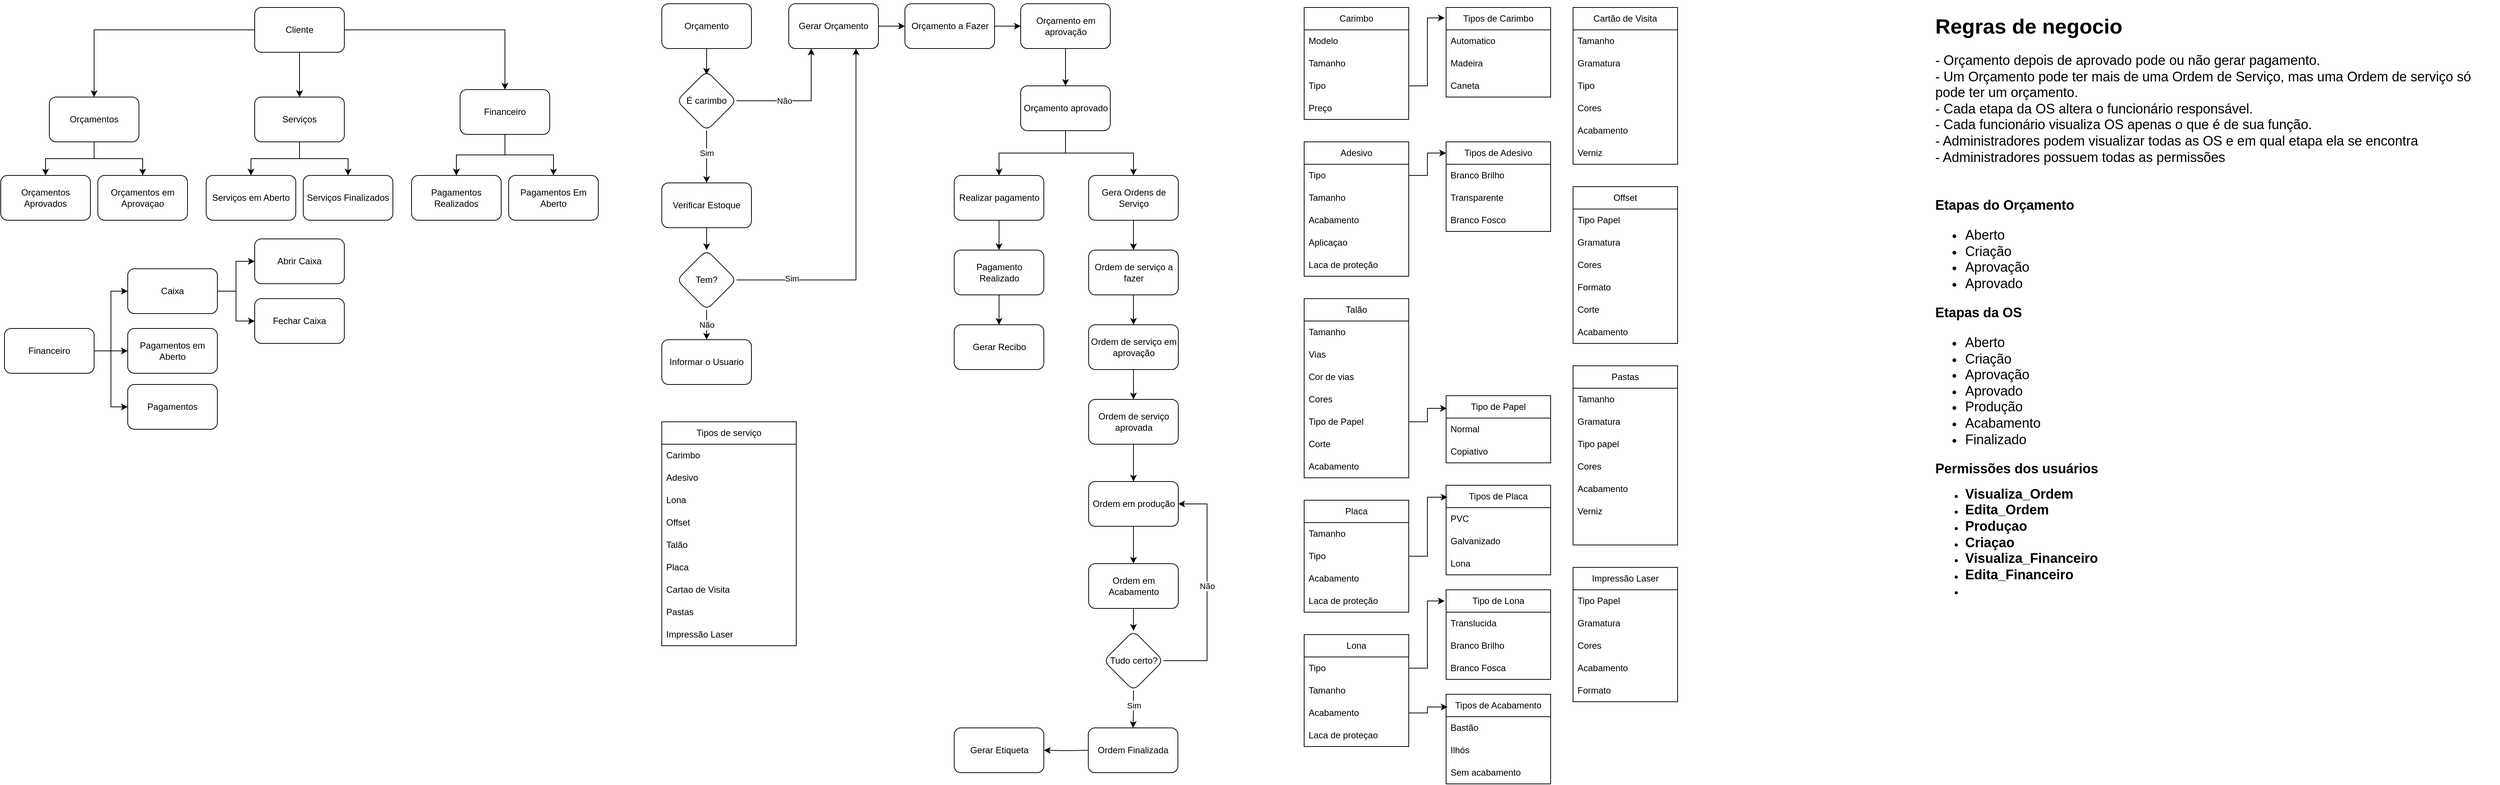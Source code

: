 <mxfile version="21.8.2" type="github">
  <diagram name="Page-1" id="2YBvvXClWsGukQMizWep">
    <mxGraphModel dx="2284" dy="750" grid="1" gridSize="10" guides="1" tooltips="1" connect="1" arrows="1" fold="1" page="1" pageScale="1" pageWidth="850" pageHeight="1100" math="0" shadow="0">
      <root>
        <mxCell id="0" />
        <mxCell id="1" parent="0" />
        <mxCell id="C7F50TyN4lhKV5bqTHEb-57" value="" style="edgeStyle=orthogonalEdgeStyle;rounded=0;orthogonalLoop=1;jettySize=auto;html=1;entryX=0.5;entryY=0.063;entryDx=0;entryDy=0;entryPerimeter=0;" parent="1" source="C7F50TyN4lhKV5bqTHEb-7" target="C7F50TyN4lhKV5bqTHEb-56" edge="1">
          <mxGeometry relative="1" as="geometry" />
        </mxCell>
        <mxCell id="C7F50TyN4lhKV5bqTHEb-7" value="Orçamento" style="rounded=1;whiteSpace=wrap;html=1;" parent="1" vertex="1">
          <mxGeometry x="60" y="35" width="120" height="60" as="geometry" />
        </mxCell>
        <mxCell id="C7F50TyN4lhKV5bqTHEb-11" value="" style="edgeStyle=orthogonalEdgeStyle;rounded=0;orthogonalLoop=1;jettySize=auto;html=1;" parent="1" source="C7F50TyN4lhKV5bqTHEb-8" target="C7F50TyN4lhKV5bqTHEb-10" edge="1">
          <mxGeometry relative="1" as="geometry" />
        </mxCell>
        <mxCell id="C7F50TyN4lhKV5bqTHEb-8" value="Orçamento a Fazer" style="whiteSpace=wrap;html=1;rounded=1;" parent="1" vertex="1">
          <mxGeometry x="385.5" y="35" width="120" height="60" as="geometry" />
        </mxCell>
        <mxCell id="C7F50TyN4lhKV5bqTHEb-13" value="" style="edgeStyle=orthogonalEdgeStyle;rounded=0;orthogonalLoop=1;jettySize=auto;html=1;exitX=0.5;exitY=1;exitDx=0;exitDy=0;entryX=0.5;entryY=0;entryDx=0;entryDy=0;" parent="1" source="C7F50TyN4lhKV5bqTHEb-10" target="C7F50TyN4lhKV5bqTHEb-12" edge="1">
          <mxGeometry relative="1" as="geometry">
            <Array as="points">
              <mxPoint x="601" y="125" />
              <mxPoint x="600" y="145" />
            </Array>
            <mxPoint x="680" y="115" as="targetPoint" />
          </mxGeometry>
        </mxCell>
        <mxCell id="C7F50TyN4lhKV5bqTHEb-10" value="Orçamento em aprovação" style="whiteSpace=wrap;html=1;rounded=1;" parent="1" vertex="1">
          <mxGeometry x="540.5" y="35" width="120" height="60" as="geometry" />
        </mxCell>
        <mxCell id="C7F50TyN4lhKV5bqTHEb-38" style="edgeStyle=orthogonalEdgeStyle;rounded=0;orthogonalLoop=1;jettySize=auto;html=1;entryX=0.5;entryY=0;entryDx=0;entryDy=0;" parent="1" source="C7F50TyN4lhKV5bqTHEb-12" target="C7F50TyN4lhKV5bqTHEb-30" edge="1">
          <mxGeometry relative="1" as="geometry" />
        </mxCell>
        <mxCell id="C7F50TyN4lhKV5bqTHEb-39" style="edgeStyle=orthogonalEdgeStyle;rounded=0;orthogonalLoop=1;jettySize=auto;html=1;entryX=0.5;entryY=0;entryDx=0;entryDy=0;" parent="1" source="C7F50TyN4lhKV5bqTHEb-12" target="C7F50TyN4lhKV5bqTHEb-14" edge="1">
          <mxGeometry relative="1" as="geometry" />
        </mxCell>
        <mxCell id="C7F50TyN4lhKV5bqTHEb-12" value="Orçamento aprovado" style="whiteSpace=wrap;html=1;rounded=1;" parent="1" vertex="1">
          <mxGeometry x="540.5" y="145" width="120" height="60" as="geometry" />
        </mxCell>
        <mxCell id="C7F50TyN4lhKV5bqTHEb-40" style="edgeStyle=orthogonalEdgeStyle;rounded=0;orthogonalLoop=1;jettySize=auto;html=1;entryX=0.5;entryY=0;entryDx=0;entryDy=0;" parent="1" source="C7F50TyN4lhKV5bqTHEb-14" target="C7F50TyN4lhKV5bqTHEb-16" edge="1">
          <mxGeometry relative="1" as="geometry" />
        </mxCell>
        <mxCell id="C7F50TyN4lhKV5bqTHEb-14" value="Gera Ordens de Serviço" style="whiteSpace=wrap;html=1;rounded=1;" parent="1" vertex="1">
          <mxGeometry x="631.5" y="265" width="120" height="60" as="geometry" />
        </mxCell>
        <mxCell id="C7F50TyN4lhKV5bqTHEb-41" style="edgeStyle=orthogonalEdgeStyle;rounded=0;orthogonalLoop=1;jettySize=auto;html=1;" parent="1" source="C7F50TyN4lhKV5bqTHEb-16" target="C7F50TyN4lhKV5bqTHEb-18" edge="1">
          <mxGeometry relative="1" as="geometry" />
        </mxCell>
        <mxCell id="C7F50TyN4lhKV5bqTHEb-16" value="Ordem de serviço a fazer" style="whiteSpace=wrap;html=1;rounded=1;" parent="1" vertex="1">
          <mxGeometry x="631.5" y="365" width="120" height="60" as="geometry" />
        </mxCell>
        <mxCell id="C7F50TyN4lhKV5bqTHEb-21" value="" style="edgeStyle=orthogonalEdgeStyle;rounded=0;orthogonalLoop=1;jettySize=auto;html=1;" parent="1" source="C7F50TyN4lhKV5bqTHEb-18" target="C7F50TyN4lhKV5bqTHEb-20" edge="1">
          <mxGeometry relative="1" as="geometry" />
        </mxCell>
        <mxCell id="C7F50TyN4lhKV5bqTHEb-18" value="Ordem de serviço em aprovação" style="whiteSpace=wrap;html=1;rounded=1;" parent="1" vertex="1">
          <mxGeometry x="631.5" y="465" width="120" height="60" as="geometry" />
        </mxCell>
        <mxCell id="C7F50TyN4lhKV5bqTHEb-23" value="" style="edgeStyle=orthogonalEdgeStyle;rounded=0;orthogonalLoop=1;jettySize=auto;html=1;" parent="1" source="C7F50TyN4lhKV5bqTHEb-20" target="C7F50TyN4lhKV5bqTHEb-22" edge="1">
          <mxGeometry relative="1" as="geometry" />
        </mxCell>
        <mxCell id="C7F50TyN4lhKV5bqTHEb-20" value="Ordem de serviço aprovada" style="whiteSpace=wrap;html=1;rounded=1;" parent="1" vertex="1">
          <mxGeometry x="631.5" y="565" width="120" height="60" as="geometry" />
        </mxCell>
        <mxCell id="C7F50TyN4lhKV5bqTHEb-45" value="" style="edgeStyle=orthogonalEdgeStyle;rounded=0;orthogonalLoop=1;jettySize=auto;html=1;" parent="1" source="C7F50TyN4lhKV5bqTHEb-22" target="C7F50TyN4lhKV5bqTHEb-44" edge="1">
          <mxGeometry relative="1" as="geometry" />
        </mxCell>
        <mxCell id="C7F50TyN4lhKV5bqTHEb-22" value="Ordem em produção" style="whiteSpace=wrap;html=1;rounded=1;" parent="1" vertex="1">
          <mxGeometry x="631.5" y="675" width="120" height="60" as="geometry" />
        </mxCell>
        <mxCell id="C7F50TyN4lhKV5bqTHEb-37" value="" style="edgeStyle=orthogonalEdgeStyle;rounded=0;orthogonalLoop=1;jettySize=auto;html=1;" parent="1" source="C7F50TyN4lhKV5bqTHEb-30" target="C7F50TyN4lhKV5bqTHEb-36" edge="1">
          <mxGeometry relative="1" as="geometry" />
        </mxCell>
        <mxCell id="C7F50TyN4lhKV5bqTHEb-30" value="Realizar pagamento" style="whiteSpace=wrap;html=1;rounded=1;" parent="1" vertex="1">
          <mxGeometry x="451.5" y="265" width="120" height="60" as="geometry" />
        </mxCell>
        <mxCell id="C7F50TyN4lhKV5bqTHEb-43" value="" style="edgeStyle=orthogonalEdgeStyle;rounded=0;orthogonalLoop=1;jettySize=auto;html=1;" parent="1" source="C7F50TyN4lhKV5bqTHEb-36" target="C7F50TyN4lhKV5bqTHEb-42" edge="1">
          <mxGeometry relative="1" as="geometry" />
        </mxCell>
        <mxCell id="C7F50TyN4lhKV5bqTHEb-36" value="Pagamento Realizado" style="whiteSpace=wrap;html=1;rounded=1;" parent="1" vertex="1">
          <mxGeometry x="451.5" y="365" width="120" height="60" as="geometry" />
        </mxCell>
        <mxCell id="C7F50TyN4lhKV5bqTHEb-42" value="Gerar Recibo" style="whiteSpace=wrap;html=1;rounded=1;" parent="1" vertex="1">
          <mxGeometry x="451.5" y="465" width="120" height="60" as="geometry" />
        </mxCell>
        <mxCell id="oDcqhRfRbDjUac86ZJcV-1" style="edgeStyle=orthogonalEdgeStyle;rounded=0;orthogonalLoop=1;jettySize=auto;html=1;entryX=0.5;entryY=0;entryDx=0;entryDy=0;" parent="1" source="C7F50TyN4lhKV5bqTHEb-44" target="C7F50TyN4lhKV5bqTHEb-48" edge="1">
          <mxGeometry relative="1" as="geometry" />
        </mxCell>
        <mxCell id="C7F50TyN4lhKV5bqTHEb-44" value="Ordem em Acabamento" style="whiteSpace=wrap;html=1;rounded=1;" parent="1" vertex="1">
          <mxGeometry x="631.5" y="785" width="120" height="60" as="geometry" />
        </mxCell>
        <mxCell id="C7F50TyN4lhKV5bqTHEb-55" value="" style="edgeStyle=orthogonalEdgeStyle;rounded=0;orthogonalLoop=1;jettySize=auto;html=1;entryX=1;entryY=0.5;entryDx=0;entryDy=0;" parent="1" target="C7F50TyN4lhKV5bqTHEb-54" edge="1">
          <mxGeometry relative="1" as="geometry">
            <mxPoint x="632" y="1035" as="sourcePoint" />
            <mxPoint x="572" y="1035" as="targetPoint" />
          </mxGeometry>
        </mxCell>
        <mxCell id="C7F50TyN4lhKV5bqTHEb-46" value="Ordem Finalizada" style="whiteSpace=wrap;html=1;rounded=1;" parent="1" vertex="1">
          <mxGeometry x="631" y="1005" width="120" height="60" as="geometry" />
        </mxCell>
        <mxCell id="C7F50TyN4lhKV5bqTHEb-50" style="edgeStyle=orthogonalEdgeStyle;rounded=0;orthogonalLoop=1;jettySize=auto;html=1;entryX=1;entryY=0.5;entryDx=0;entryDy=0;" parent="1" target="C7F50TyN4lhKV5bqTHEb-22" edge="1">
          <mxGeometry relative="1" as="geometry">
            <Array as="points">
              <mxPoint x="790" y="915" />
              <mxPoint x="790" y="705" />
            </Array>
            <mxPoint x="731.5" y="915" as="sourcePoint" />
            <mxPoint x="800" y="655" as="targetPoint" />
          </mxGeometry>
        </mxCell>
        <mxCell id="C7F50TyN4lhKV5bqTHEb-80" value="Não" style="edgeLabel;html=1;align=center;verticalAlign=middle;resizable=0;points=[];" parent="C7F50TyN4lhKV5bqTHEb-50" vertex="1" connectable="0">
          <mxGeometry x="-0.017" y="1" relative="1" as="geometry">
            <mxPoint x="1" y="-8" as="offset" />
          </mxGeometry>
        </mxCell>
        <mxCell id="C7F50TyN4lhKV5bqTHEb-51" style="edgeStyle=orthogonalEdgeStyle;rounded=0;orthogonalLoop=1;jettySize=auto;html=1;entryX=0.5;entryY=0;entryDx=0;entryDy=0;" parent="1" source="C7F50TyN4lhKV5bqTHEb-48" target="C7F50TyN4lhKV5bqTHEb-46" edge="1">
          <mxGeometry relative="1" as="geometry">
            <mxPoint x="780" y="965" as="targetPoint" />
          </mxGeometry>
        </mxCell>
        <mxCell id="C7F50TyN4lhKV5bqTHEb-81" value="Sim" style="edgeLabel;html=1;align=center;verticalAlign=middle;resizable=0;points=[];" parent="C7F50TyN4lhKV5bqTHEb-51" vertex="1" connectable="0">
          <mxGeometry x="-0.21" relative="1" as="geometry">
            <mxPoint as="offset" />
          </mxGeometry>
        </mxCell>
        <mxCell id="C7F50TyN4lhKV5bqTHEb-48" value="Tudo certo?" style="rhombus;whiteSpace=wrap;html=1;rounded=1;" parent="1" vertex="1">
          <mxGeometry x="651.5" y="875" width="80" height="80" as="geometry" />
        </mxCell>
        <mxCell id="C7F50TyN4lhKV5bqTHEb-54" value="Gerar Etiqueta" style="whiteSpace=wrap;html=1;rounded=1;" parent="1" vertex="1">
          <mxGeometry x="451.5" y="1005" width="120" height="60" as="geometry" />
        </mxCell>
        <mxCell id="C7F50TyN4lhKV5bqTHEb-60" value="" style="edgeStyle=orthogonalEdgeStyle;rounded=0;orthogonalLoop=1;jettySize=auto;html=1;" parent="1" source="C7F50TyN4lhKV5bqTHEb-56" target="C7F50TyN4lhKV5bqTHEb-59" edge="1">
          <mxGeometry relative="1" as="geometry" />
        </mxCell>
        <mxCell id="C7F50TyN4lhKV5bqTHEb-79" value="Sim" style="edgeLabel;html=1;align=center;verticalAlign=middle;resizable=0;points=[];" parent="C7F50TyN4lhKV5bqTHEb-60" vertex="1" connectable="0">
          <mxGeometry x="-0.2" y="3" relative="1" as="geometry">
            <mxPoint x="-3" y="2" as="offset" />
          </mxGeometry>
        </mxCell>
        <mxCell id="C7F50TyN4lhKV5bqTHEb-73" value="" style="edgeStyle=orthogonalEdgeStyle;rounded=0;orthogonalLoop=1;jettySize=auto;html=1;entryX=0.25;entryY=1;entryDx=0;entryDy=0;" parent="1" source="C7F50TyN4lhKV5bqTHEb-56" target="C7F50TyN4lhKV5bqTHEb-72" edge="1">
          <mxGeometry relative="1" as="geometry" />
        </mxCell>
        <mxCell id="C7F50TyN4lhKV5bqTHEb-75" value="Não" style="edgeLabel;html=1;align=center;verticalAlign=middle;resizable=0;points=[];" parent="C7F50TyN4lhKV5bqTHEb-73" vertex="1" connectable="0">
          <mxGeometry x="0.09" y="1" relative="1" as="geometry">
            <mxPoint x="-29" y="1" as="offset" />
          </mxGeometry>
        </mxCell>
        <mxCell id="C7F50TyN4lhKV5bqTHEb-56" value="É carimbo" style="rhombus;whiteSpace=wrap;html=1;rounded=1;" parent="1" vertex="1">
          <mxGeometry x="80" y="125" width="80" height="80" as="geometry" />
        </mxCell>
        <mxCell id="C7F50TyN4lhKV5bqTHEb-62" value="" style="edgeStyle=orthogonalEdgeStyle;rounded=0;orthogonalLoop=1;jettySize=auto;html=1;entryX=0.5;entryY=0;entryDx=0;entryDy=0;" parent="1" source="C7F50TyN4lhKV5bqTHEb-59" target="C7F50TyN4lhKV5bqTHEb-61" edge="1">
          <mxGeometry relative="1" as="geometry">
            <mxPoint x="200" y="370" as="targetPoint" />
          </mxGeometry>
        </mxCell>
        <mxCell id="C7F50TyN4lhKV5bqTHEb-59" value="Verificar Estoque" style="whiteSpace=wrap;html=1;rounded=1;" parent="1" vertex="1">
          <mxGeometry x="60" y="275" width="120" height="60" as="geometry" />
        </mxCell>
        <mxCell id="C7F50TyN4lhKV5bqTHEb-65" value="" style="edgeStyle=orthogonalEdgeStyle;rounded=0;orthogonalLoop=1;jettySize=auto;html=1;" parent="1" source="C7F50TyN4lhKV5bqTHEb-61" target="C7F50TyN4lhKV5bqTHEb-64" edge="1">
          <mxGeometry relative="1" as="geometry" />
        </mxCell>
        <mxCell id="C7F50TyN4lhKV5bqTHEb-77" value="Não" style="edgeLabel;html=1;align=center;verticalAlign=middle;resizable=0;points=[];" parent="C7F50TyN4lhKV5bqTHEb-65" vertex="1" connectable="0">
          <mxGeometry x="-0.286" y="5" relative="1" as="geometry">
            <mxPoint x="-5" y="5" as="offset" />
          </mxGeometry>
        </mxCell>
        <mxCell id="C7F50TyN4lhKV5bqTHEb-82" style="edgeStyle=orthogonalEdgeStyle;rounded=0;orthogonalLoop=1;jettySize=auto;html=1;entryX=0.75;entryY=1;entryDx=0;entryDy=0;" parent="1" source="C7F50TyN4lhKV5bqTHEb-61" target="C7F50TyN4lhKV5bqTHEb-72" edge="1">
          <mxGeometry relative="1" as="geometry" />
        </mxCell>
        <mxCell id="C7F50TyN4lhKV5bqTHEb-83" value="Sim" style="edgeLabel;html=1;align=center;verticalAlign=middle;resizable=0;points=[];" parent="C7F50TyN4lhKV5bqTHEb-82" vertex="1" connectable="0">
          <mxGeometry x="-0.686" y="2" relative="1" as="geometry">
            <mxPoint as="offset" />
          </mxGeometry>
        </mxCell>
        <mxCell id="C7F50TyN4lhKV5bqTHEb-61" value="Tem?" style="rhombus;whiteSpace=wrap;html=1;rounded=1;" parent="1" vertex="1">
          <mxGeometry x="80" y="365" width="80" height="80" as="geometry" />
        </mxCell>
        <mxCell id="C7F50TyN4lhKV5bqTHEb-64" value="Informar o Usuario" style="whiteSpace=wrap;html=1;rounded=1;" parent="1" vertex="1">
          <mxGeometry x="60" y="485" width="120" height="60" as="geometry" />
        </mxCell>
        <mxCell id="C7F50TyN4lhKV5bqTHEb-74" style="edgeStyle=orthogonalEdgeStyle;rounded=0;orthogonalLoop=1;jettySize=auto;html=1;entryX=0;entryY=0.5;entryDx=0;entryDy=0;" parent="1" source="C7F50TyN4lhKV5bqTHEb-72" target="C7F50TyN4lhKV5bqTHEb-8" edge="1">
          <mxGeometry relative="1" as="geometry" />
        </mxCell>
        <mxCell id="C7F50TyN4lhKV5bqTHEb-72" value="Gerar Orçamento" style="whiteSpace=wrap;html=1;rounded=1;" parent="1" vertex="1">
          <mxGeometry x="230" y="35" width="120" height="60" as="geometry" />
        </mxCell>
        <mxCell id="tBysMLsaFajh2bUxFo-F-1" value="Tipos de serviço" style="swimlane;fontStyle=0;childLayout=stackLayout;horizontal=1;startSize=30;horizontalStack=0;resizeParent=1;resizeParentMax=0;resizeLast=0;collapsible=1;marginBottom=0;whiteSpace=wrap;html=1;swimlaneLine=1;strokeColor=default;shadow=0;spacing=2;" parent="1" vertex="1">
          <mxGeometry x="60" y="595" width="180" height="300" as="geometry" />
        </mxCell>
        <mxCell id="tBysMLsaFajh2bUxFo-F-2" value="Carimbo" style="text;strokeColor=none;fillColor=none;align=left;verticalAlign=middle;spacingLeft=4;spacingRight=4;overflow=hidden;points=[[0,0.5],[1,0.5]];portConstraint=eastwest;rotatable=0;whiteSpace=wrap;html=1;" parent="tBysMLsaFajh2bUxFo-F-1" vertex="1">
          <mxGeometry y="30" width="180" height="30" as="geometry" />
        </mxCell>
        <mxCell id="tBysMLsaFajh2bUxFo-F-3" value="Adesivo" style="text;strokeColor=none;fillColor=none;align=left;verticalAlign=middle;spacingLeft=4;spacingRight=4;overflow=hidden;points=[[0,0.5],[1,0.5]];portConstraint=eastwest;rotatable=0;whiteSpace=wrap;html=1;" parent="tBysMLsaFajh2bUxFo-F-1" vertex="1">
          <mxGeometry y="60" width="180" height="30" as="geometry" />
        </mxCell>
        <mxCell id="tBysMLsaFajh2bUxFo-F-4" value="Lona" style="text;strokeColor=none;fillColor=none;align=left;verticalAlign=middle;spacingLeft=4;spacingRight=4;overflow=hidden;points=[[0,0.5],[1,0.5]];portConstraint=eastwest;rotatable=0;whiteSpace=wrap;html=1;" parent="tBysMLsaFajh2bUxFo-F-1" vertex="1">
          <mxGeometry y="90" width="180" height="30" as="geometry" />
        </mxCell>
        <mxCell id="tBysMLsaFajh2bUxFo-F-5" value="Offset" style="text;strokeColor=none;fillColor=none;align=left;verticalAlign=middle;spacingLeft=4;spacingRight=4;overflow=hidden;points=[[0,0.5],[1,0.5]];portConstraint=eastwest;rotatable=0;whiteSpace=wrap;html=1;" parent="tBysMLsaFajh2bUxFo-F-1" vertex="1">
          <mxGeometry y="120" width="180" height="30" as="geometry" />
        </mxCell>
        <mxCell id="tBysMLsaFajh2bUxFo-F-6" value="Talão" style="text;strokeColor=none;fillColor=none;align=left;verticalAlign=middle;spacingLeft=4;spacingRight=4;overflow=hidden;points=[[0,0.5],[1,0.5]];portConstraint=eastwest;rotatable=0;whiteSpace=wrap;html=1;" parent="tBysMLsaFajh2bUxFo-F-1" vertex="1">
          <mxGeometry y="150" width="180" height="30" as="geometry" />
        </mxCell>
        <mxCell id="tBysMLsaFajh2bUxFo-F-7" value="Placa" style="text;strokeColor=none;fillColor=none;align=left;verticalAlign=middle;spacingLeft=4;spacingRight=4;overflow=hidden;points=[[0,0.5],[1,0.5]];portConstraint=eastwest;rotatable=0;whiteSpace=wrap;html=1;" parent="tBysMLsaFajh2bUxFo-F-1" vertex="1">
          <mxGeometry y="180" width="180" height="30" as="geometry" />
        </mxCell>
        <mxCell id="tBysMLsaFajh2bUxFo-F-8" value="Cartao de Visita" style="text;strokeColor=none;fillColor=none;align=left;verticalAlign=middle;spacingLeft=4;spacingRight=4;overflow=hidden;points=[[0,0.5],[1,0.5]];portConstraint=eastwest;rotatable=0;whiteSpace=wrap;html=1;" parent="tBysMLsaFajh2bUxFo-F-1" vertex="1">
          <mxGeometry y="210" width="180" height="30" as="geometry" />
        </mxCell>
        <mxCell id="tBysMLsaFajh2bUxFo-F-9" value="Pastas" style="text;strokeColor=none;fillColor=none;align=left;verticalAlign=middle;spacingLeft=4;spacingRight=4;overflow=hidden;points=[[0,0.5],[1,0.5]];portConstraint=eastwest;rotatable=0;whiteSpace=wrap;html=1;" parent="tBysMLsaFajh2bUxFo-F-1" vertex="1">
          <mxGeometry y="240" width="180" height="30" as="geometry" />
        </mxCell>
        <mxCell id="tBysMLsaFajh2bUxFo-F-96" value="Impressão Laser" style="text;strokeColor=none;fillColor=none;align=left;verticalAlign=middle;spacingLeft=4;spacingRight=4;overflow=hidden;points=[[0,0.5],[1,0.5]];portConstraint=eastwest;rotatable=0;whiteSpace=wrap;html=1;" parent="tBysMLsaFajh2bUxFo-F-1" vertex="1">
          <mxGeometry y="270" width="180" height="30" as="geometry" />
        </mxCell>
        <mxCell id="tBysMLsaFajh2bUxFo-F-11" value="Carimbo" style="swimlane;fontStyle=0;childLayout=stackLayout;horizontal=1;startSize=30;horizontalStack=0;resizeParent=1;resizeParentMax=0;resizeLast=0;collapsible=1;marginBottom=0;whiteSpace=wrap;html=1;" parent="1" vertex="1">
          <mxGeometry x="920" y="40" width="140" height="150" as="geometry" />
        </mxCell>
        <mxCell id="tBysMLsaFajh2bUxFo-F-12" value="Modelo" style="text;strokeColor=none;fillColor=none;align=left;verticalAlign=middle;spacingLeft=4;spacingRight=4;overflow=hidden;points=[[0,0.5],[1,0.5]];portConstraint=eastwest;rotatable=0;whiteSpace=wrap;html=1;" parent="tBysMLsaFajh2bUxFo-F-11" vertex="1">
          <mxGeometry y="30" width="140" height="30" as="geometry" />
        </mxCell>
        <mxCell id="tBysMLsaFajh2bUxFo-F-13" value="Tamanho" style="text;strokeColor=none;fillColor=none;align=left;verticalAlign=middle;spacingLeft=4;spacingRight=4;overflow=hidden;points=[[0,0.5],[1,0.5]];portConstraint=eastwest;rotatable=0;whiteSpace=wrap;html=1;" parent="tBysMLsaFajh2bUxFo-F-11" vertex="1">
          <mxGeometry y="60" width="140" height="30" as="geometry" />
        </mxCell>
        <mxCell id="tBysMLsaFajh2bUxFo-F-14" value="Tipo" style="text;strokeColor=none;fillColor=none;align=left;verticalAlign=middle;spacingLeft=4;spacingRight=4;overflow=hidden;points=[[0,0.5],[1,0.5]];portConstraint=eastwest;rotatable=0;whiteSpace=wrap;html=1;" parent="tBysMLsaFajh2bUxFo-F-11" vertex="1">
          <mxGeometry y="90" width="140" height="30" as="geometry" />
        </mxCell>
        <mxCell id="tBysMLsaFajh2bUxFo-F-15" value="Preço" style="text;strokeColor=none;fillColor=none;align=left;verticalAlign=middle;spacingLeft=4;spacingRight=4;overflow=hidden;points=[[0,0.5],[1,0.5]];portConstraint=eastwest;rotatable=0;whiteSpace=wrap;html=1;" parent="tBysMLsaFajh2bUxFo-F-11" vertex="1">
          <mxGeometry y="120" width="140" height="30" as="geometry" />
        </mxCell>
        <mxCell id="tBysMLsaFajh2bUxFo-F-16" value="Adesivo" style="swimlane;fontStyle=0;childLayout=stackLayout;horizontal=1;startSize=30;horizontalStack=0;resizeParent=1;resizeParentMax=0;resizeLast=0;collapsible=1;marginBottom=0;whiteSpace=wrap;html=1;" parent="1" vertex="1">
          <mxGeometry x="920" y="220" width="140" height="180" as="geometry" />
        </mxCell>
        <mxCell id="tBysMLsaFajh2bUxFo-F-17" value="Tipo" style="text;strokeColor=none;fillColor=none;align=left;verticalAlign=middle;spacingLeft=4;spacingRight=4;overflow=hidden;points=[[0,0.5],[1,0.5]];portConstraint=eastwest;rotatable=0;whiteSpace=wrap;html=1;" parent="tBysMLsaFajh2bUxFo-F-16" vertex="1">
          <mxGeometry y="30" width="140" height="30" as="geometry" />
        </mxCell>
        <mxCell id="tBysMLsaFajh2bUxFo-F-28" value="Tamanho" style="text;strokeColor=none;fillColor=none;align=left;verticalAlign=middle;spacingLeft=4;spacingRight=4;overflow=hidden;points=[[0,0.5],[1,0.5]];portConstraint=eastwest;rotatable=0;whiteSpace=wrap;html=1;" parent="tBysMLsaFajh2bUxFo-F-16" vertex="1">
          <mxGeometry y="60" width="140" height="30" as="geometry" />
        </mxCell>
        <mxCell id="tBysMLsaFajh2bUxFo-F-27" value="Acabamento" style="text;strokeColor=none;fillColor=none;align=left;verticalAlign=middle;spacingLeft=4;spacingRight=4;overflow=hidden;points=[[0,0.5],[1,0.5]];portConstraint=eastwest;rotatable=0;whiteSpace=wrap;html=1;" parent="tBysMLsaFajh2bUxFo-F-16" vertex="1">
          <mxGeometry y="90" width="140" height="30" as="geometry" />
        </mxCell>
        <mxCell id="tBysMLsaFajh2bUxFo-F-26" value="Aplicaçao" style="text;strokeColor=none;fillColor=none;align=left;verticalAlign=middle;spacingLeft=4;spacingRight=4;overflow=hidden;points=[[0,0.5],[1,0.5]];portConstraint=eastwest;rotatable=0;whiteSpace=wrap;html=1;" parent="tBysMLsaFajh2bUxFo-F-16" vertex="1">
          <mxGeometry y="120" width="140" height="30" as="geometry" />
        </mxCell>
        <mxCell id="tBysMLsaFajh2bUxFo-F-25" value="Laca de proteção" style="text;strokeColor=none;fillColor=none;align=left;verticalAlign=middle;spacingLeft=4;spacingRight=4;overflow=hidden;points=[[0,0.5],[1,0.5]];portConstraint=eastwest;rotatable=0;whiteSpace=wrap;html=1;" parent="tBysMLsaFajh2bUxFo-F-16" vertex="1">
          <mxGeometry y="150" width="140" height="30" as="geometry" />
        </mxCell>
        <mxCell id="tBysMLsaFajh2bUxFo-F-36" value="Lona" style="swimlane;fontStyle=0;childLayout=stackLayout;horizontal=1;startSize=30;horizontalStack=0;resizeParent=1;resizeParentMax=0;resizeLast=0;collapsible=1;marginBottom=0;whiteSpace=wrap;html=1;" parent="1" vertex="1">
          <mxGeometry x="920" y="880" width="140" height="150" as="geometry" />
        </mxCell>
        <mxCell id="tBysMLsaFajh2bUxFo-F-37" value="Tipo" style="text;strokeColor=none;fillColor=none;align=left;verticalAlign=middle;spacingLeft=4;spacingRight=4;overflow=hidden;points=[[0,0.5],[1,0.5]];portConstraint=eastwest;rotatable=0;whiteSpace=wrap;html=1;" parent="tBysMLsaFajh2bUxFo-F-36" vertex="1">
          <mxGeometry y="30" width="140" height="30" as="geometry" />
        </mxCell>
        <mxCell id="tBysMLsaFajh2bUxFo-F-38" value="Tamanho" style="text;strokeColor=none;fillColor=none;align=left;verticalAlign=middle;spacingLeft=4;spacingRight=4;overflow=hidden;points=[[0,0.5],[1,0.5]];portConstraint=eastwest;rotatable=0;whiteSpace=wrap;html=1;" parent="tBysMLsaFajh2bUxFo-F-36" vertex="1">
          <mxGeometry y="60" width="140" height="30" as="geometry" />
        </mxCell>
        <mxCell id="tBysMLsaFajh2bUxFo-F-39" value="Acabamento" style="text;strokeColor=none;fillColor=none;align=left;verticalAlign=middle;spacingLeft=4;spacingRight=4;overflow=hidden;points=[[0,0.5],[1,0.5]];portConstraint=eastwest;rotatable=0;whiteSpace=wrap;html=1;" parent="tBysMLsaFajh2bUxFo-F-36" vertex="1">
          <mxGeometry y="90" width="140" height="30" as="geometry" />
        </mxCell>
        <mxCell id="tBysMLsaFajh2bUxFo-F-44" value="Laca de proteçao" style="text;strokeColor=none;fillColor=none;align=left;verticalAlign=middle;spacingLeft=4;spacingRight=4;overflow=hidden;points=[[0,0.5],[1,0.5]];portConstraint=eastwest;rotatable=0;whiteSpace=wrap;html=1;" parent="tBysMLsaFajh2bUxFo-F-36" vertex="1">
          <mxGeometry y="120" width="140" height="30" as="geometry" />
        </mxCell>
        <mxCell id="tBysMLsaFajh2bUxFo-F-47" value="Offset" style="swimlane;fontStyle=0;childLayout=stackLayout;horizontal=1;startSize=30;horizontalStack=0;resizeParent=1;resizeParentMax=0;resizeLast=0;collapsible=1;marginBottom=0;whiteSpace=wrap;html=1;" parent="1" vertex="1">
          <mxGeometry x="1280" y="280" width="140" height="210" as="geometry" />
        </mxCell>
        <mxCell id="tBysMLsaFajh2bUxFo-F-48" value="Tipo Papel" style="text;strokeColor=none;fillColor=none;align=left;verticalAlign=middle;spacingLeft=4;spacingRight=4;overflow=hidden;points=[[0,0.5],[1,0.5]];portConstraint=eastwest;rotatable=0;whiteSpace=wrap;html=1;" parent="tBysMLsaFajh2bUxFo-F-47" vertex="1">
          <mxGeometry y="30" width="140" height="30" as="geometry" />
        </mxCell>
        <mxCell id="tBysMLsaFajh2bUxFo-F-49" value="Gramatura" style="text;strokeColor=none;fillColor=none;align=left;verticalAlign=middle;spacingLeft=4;spacingRight=4;overflow=hidden;points=[[0,0.5],[1,0.5]];portConstraint=eastwest;rotatable=0;whiteSpace=wrap;html=1;" parent="tBysMLsaFajh2bUxFo-F-47" vertex="1">
          <mxGeometry y="60" width="140" height="30" as="geometry" />
        </mxCell>
        <mxCell id="tBysMLsaFajh2bUxFo-F-50" value="Cores" style="text;strokeColor=none;fillColor=none;align=left;verticalAlign=middle;spacingLeft=4;spacingRight=4;overflow=hidden;points=[[0,0.5],[1,0.5]];portConstraint=eastwest;rotatable=0;whiteSpace=wrap;html=1;" parent="tBysMLsaFajh2bUxFo-F-47" vertex="1">
          <mxGeometry y="90" width="140" height="30" as="geometry" />
        </mxCell>
        <mxCell id="tBysMLsaFajh2bUxFo-F-51" value="Formato" style="text;strokeColor=none;fillColor=none;align=left;verticalAlign=middle;spacingLeft=4;spacingRight=4;overflow=hidden;points=[[0,0.5],[1,0.5]];portConstraint=eastwest;rotatable=0;whiteSpace=wrap;html=1;" parent="tBysMLsaFajh2bUxFo-F-47" vertex="1">
          <mxGeometry y="120" width="140" height="30" as="geometry" />
        </mxCell>
        <mxCell id="tBysMLsaFajh2bUxFo-F-52" value="Corte" style="text;strokeColor=none;fillColor=none;align=left;verticalAlign=middle;spacingLeft=4;spacingRight=4;overflow=hidden;points=[[0,0.5],[1,0.5]];portConstraint=eastwest;rotatable=0;whiteSpace=wrap;html=1;" parent="tBysMLsaFajh2bUxFo-F-47" vertex="1">
          <mxGeometry y="150" width="140" height="30" as="geometry" />
        </mxCell>
        <mxCell id="tBysMLsaFajh2bUxFo-F-56" value="Acabamento" style="text;strokeColor=none;fillColor=none;align=left;verticalAlign=middle;spacingLeft=4;spacingRight=4;overflow=hidden;points=[[0,0.5],[1,0.5]];portConstraint=eastwest;rotatable=0;whiteSpace=wrap;html=1;" parent="tBysMLsaFajh2bUxFo-F-47" vertex="1">
          <mxGeometry y="180" width="140" height="30" as="geometry" />
        </mxCell>
        <mxCell id="tBysMLsaFajh2bUxFo-F-64" value="Talão" style="swimlane;fontStyle=0;childLayout=stackLayout;horizontal=1;startSize=30;horizontalStack=0;resizeParent=1;resizeParentMax=0;resizeLast=0;collapsible=1;marginBottom=0;whiteSpace=wrap;html=1;" parent="1" vertex="1">
          <mxGeometry x="920" y="430" width="140" height="240" as="geometry" />
        </mxCell>
        <mxCell id="tBysMLsaFajh2bUxFo-F-65" value="Tamanho" style="text;strokeColor=none;fillColor=none;align=left;verticalAlign=middle;spacingLeft=4;spacingRight=4;overflow=hidden;points=[[0,0.5],[1,0.5]];portConstraint=eastwest;rotatable=0;whiteSpace=wrap;html=1;" parent="tBysMLsaFajh2bUxFo-F-64" vertex="1">
          <mxGeometry y="30" width="140" height="30" as="geometry" />
        </mxCell>
        <mxCell id="tBysMLsaFajh2bUxFo-F-66" value="Vias" style="text;strokeColor=none;fillColor=none;align=left;verticalAlign=middle;spacingLeft=4;spacingRight=4;overflow=hidden;points=[[0,0.5],[1,0.5]];portConstraint=eastwest;rotatable=0;whiteSpace=wrap;html=1;" parent="tBysMLsaFajh2bUxFo-F-64" vertex="1">
          <mxGeometry y="60" width="140" height="30" as="geometry" />
        </mxCell>
        <mxCell id="tBysMLsaFajh2bUxFo-F-67" value="Cor de vias" style="text;strokeColor=none;fillColor=none;align=left;verticalAlign=middle;spacingLeft=4;spacingRight=4;overflow=hidden;points=[[0,0.5],[1,0.5]];portConstraint=eastwest;rotatable=0;whiteSpace=wrap;html=1;" parent="tBysMLsaFajh2bUxFo-F-64" vertex="1">
          <mxGeometry y="90" width="140" height="30" as="geometry" />
        </mxCell>
        <mxCell id="tBysMLsaFajh2bUxFo-F-69" value="Cores" style="text;strokeColor=none;fillColor=none;align=left;verticalAlign=middle;spacingLeft=4;spacingRight=4;overflow=hidden;points=[[0,0.5],[1,0.5]];portConstraint=eastwest;rotatable=0;whiteSpace=wrap;html=1;" parent="tBysMLsaFajh2bUxFo-F-64" vertex="1">
          <mxGeometry y="120" width="140" height="30" as="geometry" />
        </mxCell>
        <mxCell id="tBysMLsaFajh2bUxFo-F-70" value="Tipo de Papel" style="text;strokeColor=none;fillColor=none;align=left;verticalAlign=middle;spacingLeft=4;spacingRight=4;overflow=hidden;points=[[0,0.5],[1,0.5]];portConstraint=eastwest;rotatable=0;whiteSpace=wrap;html=1;" parent="tBysMLsaFajh2bUxFo-F-64" vertex="1">
          <mxGeometry y="150" width="140" height="30" as="geometry" />
        </mxCell>
        <mxCell id="tBysMLsaFajh2bUxFo-F-71" value="Corte" style="text;strokeColor=none;fillColor=none;align=left;verticalAlign=middle;spacingLeft=4;spacingRight=4;overflow=hidden;points=[[0,0.5],[1,0.5]];portConstraint=eastwest;rotatable=0;whiteSpace=wrap;html=1;" parent="tBysMLsaFajh2bUxFo-F-64" vertex="1">
          <mxGeometry y="180" width="140" height="30" as="geometry" />
        </mxCell>
        <mxCell id="tBysMLsaFajh2bUxFo-F-72" value="Acabamento" style="text;strokeColor=none;fillColor=none;align=left;verticalAlign=middle;spacingLeft=4;spacingRight=4;overflow=hidden;points=[[0,0.5],[1,0.5]];portConstraint=eastwest;rotatable=0;whiteSpace=wrap;html=1;" parent="tBysMLsaFajh2bUxFo-F-64" vertex="1">
          <mxGeometry y="210" width="140" height="30" as="geometry" />
        </mxCell>
        <mxCell id="tBysMLsaFajh2bUxFo-F-73" value="Placa" style="swimlane;fontStyle=0;childLayout=stackLayout;horizontal=1;startSize=30;horizontalStack=0;resizeParent=1;resizeParentMax=0;resizeLast=0;collapsible=1;marginBottom=0;whiteSpace=wrap;html=1;" parent="1" vertex="1">
          <mxGeometry x="920" y="700" width="140" height="150" as="geometry" />
        </mxCell>
        <mxCell id="tBysMLsaFajh2bUxFo-F-74" value="Tamanho" style="text;strokeColor=none;fillColor=none;align=left;verticalAlign=middle;spacingLeft=4;spacingRight=4;overflow=hidden;points=[[0,0.5],[1,0.5]];portConstraint=eastwest;rotatable=0;whiteSpace=wrap;html=1;" parent="tBysMLsaFajh2bUxFo-F-73" vertex="1">
          <mxGeometry y="30" width="140" height="30" as="geometry" />
        </mxCell>
        <mxCell id="tBysMLsaFajh2bUxFo-F-75" value="Tipo" style="text;strokeColor=none;fillColor=none;align=left;verticalAlign=middle;spacingLeft=4;spacingRight=4;overflow=hidden;points=[[0,0.5],[1,0.5]];portConstraint=eastwest;rotatable=0;whiteSpace=wrap;html=1;" parent="tBysMLsaFajh2bUxFo-F-73" vertex="1">
          <mxGeometry y="60" width="140" height="30" as="geometry" />
        </mxCell>
        <mxCell id="tBysMLsaFajh2bUxFo-F-76" value="Acabamento" style="text;strokeColor=none;fillColor=none;align=left;verticalAlign=middle;spacingLeft=4;spacingRight=4;overflow=hidden;points=[[0,0.5],[1,0.5]];portConstraint=eastwest;rotatable=0;whiteSpace=wrap;html=1;" parent="tBysMLsaFajh2bUxFo-F-73" vertex="1">
          <mxGeometry y="90" width="140" height="30" as="geometry" />
        </mxCell>
        <mxCell id="tBysMLsaFajh2bUxFo-F-77" value="Laca de proteção" style="text;strokeColor=none;fillColor=none;align=left;verticalAlign=middle;spacingLeft=4;spacingRight=4;overflow=hidden;points=[[0,0.5],[1,0.5]];portConstraint=eastwest;rotatable=0;whiteSpace=wrap;html=1;" parent="tBysMLsaFajh2bUxFo-F-73" vertex="1">
          <mxGeometry y="120" width="140" height="30" as="geometry" />
        </mxCell>
        <mxCell id="tBysMLsaFajh2bUxFo-F-79" value="Cartão de Visita" style="swimlane;fontStyle=0;childLayout=stackLayout;horizontal=1;startSize=30;horizontalStack=0;resizeParent=1;resizeParentMax=0;resizeLast=0;collapsible=1;marginBottom=0;whiteSpace=wrap;html=1;" parent="1" vertex="1">
          <mxGeometry x="1280" y="40" width="140" height="210" as="geometry" />
        </mxCell>
        <mxCell id="tBysMLsaFajh2bUxFo-F-80" value="Tamanho" style="text;strokeColor=none;fillColor=none;align=left;verticalAlign=middle;spacingLeft=4;spacingRight=4;overflow=hidden;points=[[0,0.5],[1,0.5]];portConstraint=eastwest;rotatable=0;whiteSpace=wrap;html=1;" parent="tBysMLsaFajh2bUxFo-F-79" vertex="1">
          <mxGeometry y="30" width="140" height="30" as="geometry" />
        </mxCell>
        <mxCell id="tBysMLsaFajh2bUxFo-F-81" value="Gramatura" style="text;strokeColor=none;fillColor=none;align=left;verticalAlign=middle;spacingLeft=4;spacingRight=4;overflow=hidden;points=[[0,0.5],[1,0.5]];portConstraint=eastwest;rotatable=0;whiteSpace=wrap;html=1;" parent="tBysMLsaFajh2bUxFo-F-79" vertex="1">
          <mxGeometry y="60" width="140" height="30" as="geometry" />
        </mxCell>
        <mxCell id="tBysMLsaFajh2bUxFo-F-82" value="Tipo" style="text;strokeColor=none;fillColor=none;align=left;verticalAlign=middle;spacingLeft=4;spacingRight=4;overflow=hidden;points=[[0,0.5],[1,0.5]];portConstraint=eastwest;rotatable=0;whiteSpace=wrap;html=1;" parent="tBysMLsaFajh2bUxFo-F-79" vertex="1">
          <mxGeometry y="90" width="140" height="30" as="geometry" />
        </mxCell>
        <mxCell id="tBysMLsaFajh2bUxFo-F-83" value="Cores" style="text;strokeColor=none;fillColor=none;align=left;verticalAlign=middle;spacingLeft=4;spacingRight=4;overflow=hidden;points=[[0,0.5],[1,0.5]];portConstraint=eastwest;rotatable=0;whiteSpace=wrap;html=1;" parent="tBysMLsaFajh2bUxFo-F-79" vertex="1">
          <mxGeometry y="120" width="140" height="30" as="geometry" />
        </mxCell>
        <mxCell id="tBysMLsaFajh2bUxFo-F-84" value="Acabamento" style="text;strokeColor=none;fillColor=none;align=left;verticalAlign=middle;spacingLeft=4;spacingRight=4;overflow=hidden;points=[[0,0.5],[1,0.5]];portConstraint=eastwest;rotatable=0;whiteSpace=wrap;html=1;" parent="tBysMLsaFajh2bUxFo-F-79" vertex="1">
          <mxGeometry y="150" width="140" height="30" as="geometry" />
        </mxCell>
        <mxCell id="tBysMLsaFajh2bUxFo-F-85" value="Verniz" style="text;strokeColor=none;fillColor=none;align=left;verticalAlign=middle;spacingLeft=4;spacingRight=4;overflow=hidden;points=[[0,0.5],[1,0.5]];portConstraint=eastwest;rotatable=0;whiteSpace=wrap;html=1;" parent="tBysMLsaFajh2bUxFo-F-79" vertex="1">
          <mxGeometry y="180" width="140" height="30" as="geometry" />
        </mxCell>
        <mxCell id="tBysMLsaFajh2bUxFo-F-88" value="Pastas" style="swimlane;fontStyle=0;childLayout=stackLayout;horizontal=1;startSize=30;horizontalStack=0;resizeParent=1;resizeParentMax=0;resizeLast=0;collapsible=1;marginBottom=0;whiteSpace=wrap;html=1;" parent="1" vertex="1">
          <mxGeometry x="1280" y="520" width="140" height="240" as="geometry" />
        </mxCell>
        <mxCell id="tBysMLsaFajh2bUxFo-F-89" value="Tamanho" style="text;strokeColor=none;fillColor=none;align=left;verticalAlign=middle;spacingLeft=4;spacingRight=4;overflow=hidden;points=[[0,0.5],[1,0.5]];portConstraint=eastwest;rotatable=0;whiteSpace=wrap;html=1;" parent="tBysMLsaFajh2bUxFo-F-88" vertex="1">
          <mxGeometry y="30" width="140" height="30" as="geometry" />
        </mxCell>
        <mxCell id="tBysMLsaFajh2bUxFo-F-90" value="Gramatura" style="text;strokeColor=none;fillColor=none;align=left;verticalAlign=middle;spacingLeft=4;spacingRight=4;overflow=hidden;points=[[0,0.5],[1,0.5]];portConstraint=eastwest;rotatable=0;whiteSpace=wrap;html=1;" parent="tBysMLsaFajh2bUxFo-F-88" vertex="1">
          <mxGeometry y="60" width="140" height="30" as="geometry" />
        </mxCell>
        <mxCell id="tBysMLsaFajh2bUxFo-F-91" value="Tipo papel" style="text;strokeColor=none;fillColor=none;align=left;verticalAlign=middle;spacingLeft=4;spacingRight=4;overflow=hidden;points=[[0,0.5],[1,0.5]];portConstraint=eastwest;rotatable=0;whiteSpace=wrap;html=1;" parent="tBysMLsaFajh2bUxFo-F-88" vertex="1">
          <mxGeometry y="90" width="140" height="30" as="geometry" />
        </mxCell>
        <mxCell id="tBysMLsaFajh2bUxFo-F-92" value="Cores" style="text;strokeColor=none;fillColor=none;align=left;verticalAlign=middle;spacingLeft=4;spacingRight=4;overflow=hidden;points=[[0,0.5],[1,0.5]];portConstraint=eastwest;rotatable=0;whiteSpace=wrap;html=1;" parent="tBysMLsaFajh2bUxFo-F-88" vertex="1">
          <mxGeometry y="120" width="140" height="30" as="geometry" />
        </mxCell>
        <mxCell id="tBysMLsaFajh2bUxFo-F-93" value="Acabamento" style="text;strokeColor=none;fillColor=none;align=left;verticalAlign=middle;spacingLeft=4;spacingRight=4;overflow=hidden;points=[[0,0.5],[1,0.5]];portConstraint=eastwest;rotatable=0;whiteSpace=wrap;html=1;" parent="tBysMLsaFajh2bUxFo-F-88" vertex="1">
          <mxGeometry y="150" width="140" height="30" as="geometry" />
        </mxCell>
        <mxCell id="tBysMLsaFajh2bUxFo-F-94" value="Verniz" style="text;strokeColor=none;fillColor=none;align=left;verticalAlign=middle;spacingLeft=4;spacingRight=4;overflow=hidden;points=[[0,0.5],[1,0.5]];portConstraint=eastwest;rotatable=0;whiteSpace=wrap;html=1;" parent="tBysMLsaFajh2bUxFo-F-88" vertex="1">
          <mxGeometry y="180" width="140" height="30" as="geometry" />
        </mxCell>
        <mxCell id="tBysMLsaFajh2bUxFo-F-95" style="text;strokeColor=none;fillColor=none;align=left;verticalAlign=middle;spacingLeft=4;spacingRight=4;overflow=hidden;points=[[0,0.5],[1,0.5]];portConstraint=eastwest;rotatable=0;whiteSpace=wrap;html=1;" parent="tBysMLsaFajh2bUxFo-F-88" vertex="1">
          <mxGeometry y="210" width="140" height="30" as="geometry" />
        </mxCell>
        <mxCell id="tBysMLsaFajh2bUxFo-F-97" value="Impressão Laser" style="swimlane;fontStyle=0;childLayout=stackLayout;horizontal=1;startSize=30;horizontalStack=0;resizeParent=1;resizeParentMax=0;resizeLast=0;collapsible=1;marginBottom=0;whiteSpace=wrap;html=1;" parent="1" vertex="1">
          <mxGeometry x="1280" y="790" width="140" height="180" as="geometry" />
        </mxCell>
        <mxCell id="tBysMLsaFajh2bUxFo-F-98" value="Tipo Papel" style="text;strokeColor=none;fillColor=none;align=left;verticalAlign=middle;spacingLeft=4;spacingRight=4;overflow=hidden;points=[[0,0.5],[1,0.5]];portConstraint=eastwest;rotatable=0;whiteSpace=wrap;html=1;" parent="tBysMLsaFajh2bUxFo-F-97" vertex="1">
          <mxGeometry y="30" width="140" height="30" as="geometry" />
        </mxCell>
        <mxCell id="tBysMLsaFajh2bUxFo-F-99" value="Gramatura" style="text;strokeColor=none;fillColor=none;align=left;verticalAlign=middle;spacingLeft=4;spacingRight=4;overflow=hidden;points=[[0,0.5],[1,0.5]];portConstraint=eastwest;rotatable=0;whiteSpace=wrap;html=1;" parent="tBysMLsaFajh2bUxFo-F-97" vertex="1">
          <mxGeometry y="60" width="140" height="30" as="geometry" />
        </mxCell>
        <mxCell id="tBysMLsaFajh2bUxFo-F-100" value="Cores" style="text;strokeColor=none;fillColor=none;align=left;verticalAlign=middle;spacingLeft=4;spacingRight=4;overflow=hidden;points=[[0,0.5],[1,0.5]];portConstraint=eastwest;rotatable=0;whiteSpace=wrap;html=1;" parent="tBysMLsaFajh2bUxFo-F-97" vertex="1">
          <mxGeometry y="90" width="140" height="30" as="geometry" />
        </mxCell>
        <mxCell id="tBysMLsaFajh2bUxFo-F-101" value="Acabamento" style="text;strokeColor=none;fillColor=none;align=left;verticalAlign=middle;spacingLeft=4;spacingRight=4;overflow=hidden;points=[[0,0.5],[1,0.5]];portConstraint=eastwest;rotatable=0;whiteSpace=wrap;html=1;" parent="tBysMLsaFajh2bUxFo-F-97" vertex="1">
          <mxGeometry y="120" width="140" height="30" as="geometry" />
        </mxCell>
        <mxCell id="tBysMLsaFajh2bUxFo-F-102" value="Formato" style="text;strokeColor=none;fillColor=none;align=left;verticalAlign=middle;spacingLeft=4;spacingRight=4;overflow=hidden;points=[[0,0.5],[1,0.5]];portConstraint=eastwest;rotatable=0;whiteSpace=wrap;html=1;" parent="tBysMLsaFajh2bUxFo-F-97" vertex="1">
          <mxGeometry y="150" width="140" height="30" as="geometry" />
        </mxCell>
        <mxCell id="tBysMLsaFajh2bUxFo-F-106" value="Tipos de Carimbo" style="swimlane;fontStyle=0;childLayout=stackLayout;horizontal=1;startSize=30;horizontalStack=0;resizeParent=1;resizeParentMax=0;resizeLast=0;collapsible=1;marginBottom=0;whiteSpace=wrap;html=1;" parent="1" vertex="1">
          <mxGeometry x="1110" y="40" width="140" height="120" as="geometry" />
        </mxCell>
        <mxCell id="tBysMLsaFajh2bUxFo-F-107" value="Automatico" style="text;strokeColor=none;fillColor=none;align=left;verticalAlign=middle;spacingLeft=4;spacingRight=4;overflow=hidden;points=[[0,0.5],[1,0.5]];portConstraint=eastwest;rotatable=0;whiteSpace=wrap;html=1;" parent="tBysMLsaFajh2bUxFo-F-106" vertex="1">
          <mxGeometry y="30" width="140" height="30" as="geometry" />
        </mxCell>
        <mxCell id="tBysMLsaFajh2bUxFo-F-108" value="Madeira" style="text;strokeColor=none;fillColor=none;align=left;verticalAlign=middle;spacingLeft=4;spacingRight=4;overflow=hidden;points=[[0,0.5],[1,0.5]];portConstraint=eastwest;rotatable=0;whiteSpace=wrap;html=1;" parent="tBysMLsaFajh2bUxFo-F-106" vertex="1">
          <mxGeometry y="60" width="140" height="30" as="geometry" />
        </mxCell>
        <mxCell id="tBysMLsaFajh2bUxFo-F-109" value="Caneta" style="text;strokeColor=none;fillColor=none;align=left;verticalAlign=middle;spacingLeft=4;spacingRight=4;overflow=hidden;points=[[0,0.5],[1,0.5]];portConstraint=eastwest;rotatable=0;whiteSpace=wrap;html=1;" parent="tBysMLsaFajh2bUxFo-F-106" vertex="1">
          <mxGeometry y="90" width="140" height="30" as="geometry" />
        </mxCell>
        <mxCell id="tBysMLsaFajh2bUxFo-F-110" style="edgeStyle=orthogonalEdgeStyle;rounded=0;orthogonalLoop=1;jettySize=auto;html=1;entryX=-0.014;entryY=0.117;entryDx=0;entryDy=0;entryPerimeter=0;" parent="1" source="tBysMLsaFajh2bUxFo-F-14" target="tBysMLsaFajh2bUxFo-F-106" edge="1">
          <mxGeometry relative="1" as="geometry" />
        </mxCell>
        <mxCell id="tBysMLsaFajh2bUxFo-F-111" value="Tipos de Adesivo" style="swimlane;fontStyle=0;childLayout=stackLayout;horizontal=1;startSize=30;horizontalStack=0;resizeParent=1;resizeParentMax=0;resizeLast=0;collapsible=1;marginBottom=0;whiteSpace=wrap;html=1;" parent="1" vertex="1">
          <mxGeometry x="1110" y="220" width="140" height="120" as="geometry" />
        </mxCell>
        <mxCell id="tBysMLsaFajh2bUxFo-F-112" value="Branco Brilho" style="text;strokeColor=none;fillColor=none;align=left;verticalAlign=middle;spacingLeft=4;spacingRight=4;overflow=hidden;points=[[0,0.5],[1,0.5]];portConstraint=eastwest;rotatable=0;whiteSpace=wrap;html=1;" parent="tBysMLsaFajh2bUxFo-F-111" vertex="1">
          <mxGeometry y="30" width="140" height="30" as="geometry" />
        </mxCell>
        <mxCell id="tBysMLsaFajh2bUxFo-F-113" value="Transparente" style="text;strokeColor=none;fillColor=none;align=left;verticalAlign=middle;spacingLeft=4;spacingRight=4;overflow=hidden;points=[[0,0.5],[1,0.5]];portConstraint=eastwest;rotatable=0;whiteSpace=wrap;html=1;" parent="tBysMLsaFajh2bUxFo-F-111" vertex="1">
          <mxGeometry y="60" width="140" height="30" as="geometry" />
        </mxCell>
        <mxCell id="tBysMLsaFajh2bUxFo-F-114" value="Branco Fosco" style="text;strokeColor=none;fillColor=none;align=left;verticalAlign=middle;spacingLeft=4;spacingRight=4;overflow=hidden;points=[[0,0.5],[1,0.5]];portConstraint=eastwest;rotatable=0;whiteSpace=wrap;html=1;" parent="tBysMLsaFajh2bUxFo-F-111" vertex="1">
          <mxGeometry y="90" width="140" height="30" as="geometry" />
        </mxCell>
        <mxCell id="tBysMLsaFajh2bUxFo-F-115" style="edgeStyle=orthogonalEdgeStyle;rounded=0;orthogonalLoop=1;jettySize=auto;html=1;entryX=0;entryY=0.125;entryDx=0;entryDy=0;entryPerimeter=0;" parent="1" source="tBysMLsaFajh2bUxFo-F-17" target="tBysMLsaFajh2bUxFo-F-111" edge="1">
          <mxGeometry relative="1" as="geometry" />
        </mxCell>
        <mxCell id="tBysMLsaFajh2bUxFo-F-117" value="Tipo de Papel" style="swimlane;fontStyle=0;childLayout=stackLayout;horizontal=1;startSize=30;horizontalStack=0;resizeParent=1;resizeParentMax=0;resizeLast=0;collapsible=1;marginBottom=0;whiteSpace=wrap;html=1;" parent="1" vertex="1">
          <mxGeometry x="1110" y="560" width="140" height="90" as="geometry" />
        </mxCell>
        <mxCell id="tBysMLsaFajh2bUxFo-F-118" value="Normal" style="text;strokeColor=none;fillColor=none;align=left;verticalAlign=middle;spacingLeft=4;spacingRight=4;overflow=hidden;points=[[0,0.5],[1,0.5]];portConstraint=eastwest;rotatable=0;whiteSpace=wrap;html=1;" parent="tBysMLsaFajh2bUxFo-F-117" vertex="1">
          <mxGeometry y="30" width="140" height="30" as="geometry" />
        </mxCell>
        <mxCell id="tBysMLsaFajh2bUxFo-F-119" value="Copiativo" style="text;strokeColor=none;fillColor=none;align=left;verticalAlign=middle;spacingLeft=4;spacingRight=4;overflow=hidden;points=[[0,0.5],[1,0.5]];portConstraint=eastwest;rotatable=0;whiteSpace=wrap;html=1;" parent="tBysMLsaFajh2bUxFo-F-117" vertex="1">
          <mxGeometry y="60" width="140" height="30" as="geometry" />
        </mxCell>
        <mxCell id="tBysMLsaFajh2bUxFo-F-121" style="edgeStyle=orthogonalEdgeStyle;rounded=0;orthogonalLoop=1;jettySize=auto;html=1;entryX=0.007;entryY=0.189;entryDx=0;entryDy=0;entryPerimeter=0;" parent="1" source="tBysMLsaFajh2bUxFo-F-70" target="tBysMLsaFajh2bUxFo-F-117" edge="1">
          <mxGeometry relative="1" as="geometry" />
        </mxCell>
        <mxCell id="tBysMLsaFajh2bUxFo-F-122" value="Tipos de Placa" style="swimlane;fontStyle=0;childLayout=stackLayout;horizontal=1;startSize=30;horizontalStack=0;resizeParent=1;resizeParentMax=0;resizeLast=0;collapsible=1;marginBottom=0;whiteSpace=wrap;html=1;" parent="1" vertex="1">
          <mxGeometry x="1110" y="680" width="140" height="120" as="geometry" />
        </mxCell>
        <mxCell id="tBysMLsaFajh2bUxFo-F-123" value="PVC" style="text;strokeColor=none;fillColor=none;align=left;verticalAlign=middle;spacingLeft=4;spacingRight=4;overflow=hidden;points=[[0,0.5],[1,0.5]];portConstraint=eastwest;rotatable=0;whiteSpace=wrap;html=1;" parent="tBysMLsaFajh2bUxFo-F-122" vertex="1">
          <mxGeometry y="30" width="140" height="30" as="geometry" />
        </mxCell>
        <mxCell id="tBysMLsaFajh2bUxFo-F-124" value="Galvanizado" style="text;strokeColor=none;fillColor=none;align=left;verticalAlign=middle;spacingLeft=4;spacingRight=4;overflow=hidden;points=[[0,0.5],[1,0.5]];portConstraint=eastwest;rotatable=0;whiteSpace=wrap;html=1;" parent="tBysMLsaFajh2bUxFo-F-122" vertex="1">
          <mxGeometry y="60" width="140" height="30" as="geometry" />
        </mxCell>
        <mxCell id="tBysMLsaFajh2bUxFo-F-125" value="Lona" style="text;strokeColor=none;fillColor=none;align=left;verticalAlign=middle;spacingLeft=4;spacingRight=4;overflow=hidden;points=[[0,0.5],[1,0.5]];portConstraint=eastwest;rotatable=0;whiteSpace=wrap;html=1;" parent="tBysMLsaFajh2bUxFo-F-122" vertex="1">
          <mxGeometry y="90" width="140" height="30" as="geometry" />
        </mxCell>
        <mxCell id="tBysMLsaFajh2bUxFo-F-126" style="edgeStyle=orthogonalEdgeStyle;rounded=0;orthogonalLoop=1;jettySize=auto;html=1;entryX=0.014;entryY=0.133;entryDx=0;entryDy=0;entryPerimeter=0;" parent="1" source="tBysMLsaFajh2bUxFo-F-75" target="tBysMLsaFajh2bUxFo-F-122" edge="1">
          <mxGeometry relative="1" as="geometry" />
        </mxCell>
        <mxCell id="tBysMLsaFajh2bUxFo-F-127" value="Tipo de Lona" style="swimlane;fontStyle=0;childLayout=stackLayout;horizontal=1;startSize=30;horizontalStack=0;resizeParent=1;resizeParentMax=0;resizeLast=0;collapsible=1;marginBottom=0;whiteSpace=wrap;html=1;" parent="1" vertex="1">
          <mxGeometry x="1110" y="820" width="140" height="120" as="geometry" />
        </mxCell>
        <mxCell id="tBysMLsaFajh2bUxFo-F-128" value="Translucida" style="text;strokeColor=none;fillColor=none;align=left;verticalAlign=middle;spacingLeft=4;spacingRight=4;overflow=hidden;points=[[0,0.5],[1,0.5]];portConstraint=eastwest;rotatable=0;whiteSpace=wrap;html=1;" parent="tBysMLsaFajh2bUxFo-F-127" vertex="1">
          <mxGeometry y="30" width="140" height="30" as="geometry" />
        </mxCell>
        <mxCell id="tBysMLsaFajh2bUxFo-F-129" value="Branco Brilho" style="text;strokeColor=none;fillColor=none;align=left;verticalAlign=middle;spacingLeft=4;spacingRight=4;overflow=hidden;points=[[0,0.5],[1,0.5]];portConstraint=eastwest;rotatable=0;whiteSpace=wrap;html=1;" parent="tBysMLsaFajh2bUxFo-F-127" vertex="1">
          <mxGeometry y="60" width="140" height="30" as="geometry" />
        </mxCell>
        <mxCell id="tBysMLsaFajh2bUxFo-F-130" value="Branco Fosca" style="text;strokeColor=none;fillColor=none;align=left;verticalAlign=middle;spacingLeft=4;spacingRight=4;overflow=hidden;points=[[0,0.5],[1,0.5]];portConstraint=eastwest;rotatable=0;whiteSpace=wrap;html=1;" parent="tBysMLsaFajh2bUxFo-F-127" vertex="1">
          <mxGeometry y="90" width="140" height="30" as="geometry" />
        </mxCell>
        <mxCell id="tBysMLsaFajh2bUxFo-F-131" style="edgeStyle=orthogonalEdgeStyle;rounded=0;orthogonalLoop=1;jettySize=auto;html=1;entryX=-0.014;entryY=0.125;entryDx=0;entryDy=0;entryPerimeter=0;" parent="1" source="tBysMLsaFajh2bUxFo-F-37" target="tBysMLsaFajh2bUxFo-F-127" edge="1">
          <mxGeometry relative="1" as="geometry" />
        </mxCell>
        <mxCell id="tBysMLsaFajh2bUxFo-F-132" value="Tipos de Acabamento" style="swimlane;fontStyle=0;childLayout=stackLayout;horizontal=1;startSize=30;horizontalStack=0;resizeParent=1;resizeParentMax=0;resizeLast=0;collapsible=1;marginBottom=0;whiteSpace=wrap;html=1;" parent="1" vertex="1">
          <mxGeometry x="1110" y="960" width="140" height="120" as="geometry" />
        </mxCell>
        <mxCell id="tBysMLsaFajh2bUxFo-F-133" value="Bastão" style="text;strokeColor=none;fillColor=none;align=left;verticalAlign=middle;spacingLeft=4;spacingRight=4;overflow=hidden;points=[[0,0.5],[1,0.5]];portConstraint=eastwest;rotatable=0;whiteSpace=wrap;html=1;" parent="tBysMLsaFajh2bUxFo-F-132" vertex="1">
          <mxGeometry y="30" width="140" height="30" as="geometry" />
        </mxCell>
        <mxCell id="tBysMLsaFajh2bUxFo-F-134" value="Ilhós" style="text;strokeColor=none;fillColor=none;align=left;verticalAlign=middle;spacingLeft=4;spacingRight=4;overflow=hidden;points=[[0,0.5],[1,0.5]];portConstraint=eastwest;rotatable=0;whiteSpace=wrap;html=1;" parent="tBysMLsaFajh2bUxFo-F-132" vertex="1">
          <mxGeometry y="60" width="140" height="30" as="geometry" />
        </mxCell>
        <mxCell id="tBysMLsaFajh2bUxFo-F-135" value="Sem acabamento" style="text;strokeColor=none;fillColor=none;align=left;verticalAlign=middle;spacingLeft=4;spacingRight=4;overflow=hidden;points=[[0,0.5],[1,0.5]];portConstraint=eastwest;rotatable=0;whiteSpace=wrap;html=1;" parent="tBysMLsaFajh2bUxFo-F-132" vertex="1">
          <mxGeometry y="90" width="140" height="30" as="geometry" />
        </mxCell>
        <mxCell id="tBysMLsaFajh2bUxFo-F-136" style="edgeStyle=orthogonalEdgeStyle;rounded=0;orthogonalLoop=1;jettySize=auto;html=1;entryX=0.014;entryY=0.142;entryDx=0;entryDy=0;entryPerimeter=0;" parent="1" source="tBysMLsaFajh2bUxFo-F-39" target="tBysMLsaFajh2bUxFo-F-132" edge="1">
          <mxGeometry relative="1" as="geometry" />
        </mxCell>
        <mxCell id="UMF_18Md157o2wefJ6OU-1" value="&lt;h1 style=&quot;font-size: 28px;&quot;&gt;&lt;font style=&quot;font-size: 28px;&quot;&gt;Regras de negocio&lt;/font&gt;&lt;/h1&gt;&lt;div style=&quot;font-size: 18px;&quot;&gt;&lt;font style=&quot;font-size: 18px;&quot;&gt;- Orçamento depois de aprovado pode ou não gerar pagamento.&lt;/font&gt;&lt;/div&gt;&lt;div style=&quot;font-size: 18px;&quot;&gt;&lt;font style=&quot;font-size: 18px;&quot;&gt;- Um Orçamento pode ter mais de uma Ordem de Serviço, mas uma Ordem de serviço só pode ter um orçamento.&lt;/font&gt;&lt;/div&gt;&lt;div style=&quot;font-size: 18px;&quot;&gt;&lt;font style=&quot;font-size: 18px;&quot;&gt;- Cada etapa da OS altera o funcionário responsável.&lt;/font&gt;&lt;/div&gt;&lt;div style=&quot;font-size: 18px;&quot;&gt;&lt;font style=&quot;font-size: 18px;&quot;&gt;- Cada funcionário visualiza OS apenas o que é de sua função.&lt;/font&gt;&lt;/div&gt;&lt;div style=&quot;font-size: 18px;&quot;&gt;- Administradores podem visualizar todas as OS e em qual etapa ela se encontra&lt;/div&gt;&lt;div style=&quot;font-size: 18px;&quot;&gt;- Administradores possuem todas as permissões&lt;/div&gt;&lt;div style=&quot;font-size: 18px;&quot;&gt;&lt;br&gt;&lt;/div&gt;&lt;div style=&quot;font-size: 18px;&quot;&gt;&lt;b&gt;&lt;br&gt;&lt;/b&gt;&lt;/div&gt;&lt;div style=&quot;font-size: 18px;&quot;&gt;&lt;b&gt;Etapas do Orçamento&lt;/b&gt;&lt;/div&gt;&lt;div style=&quot;&quot;&gt;&lt;ul style=&quot;font-size: 18px;&quot;&gt;&lt;li&gt;Aberto&lt;/li&gt;&lt;li&gt;Criação&lt;/li&gt;&lt;li&gt;Aprovação&lt;/li&gt;&lt;li&gt;Aprovado&lt;/li&gt;&lt;/ul&gt;&lt;div style=&quot;font-size: 18px;&quot;&gt;&lt;b&gt;Etapas da OS&lt;/b&gt;&lt;/div&gt;&lt;div style=&quot;&quot;&gt;&lt;ul style=&quot;font-size: 18px;&quot;&gt;&lt;li&gt;Aberto&lt;/li&gt;&lt;li&gt;Criação&lt;/li&gt;&lt;li&gt;Aprovação&lt;/li&gt;&lt;li&gt;Aprovado&lt;/li&gt;&lt;li&gt;Produção&lt;/li&gt;&lt;li&gt;Acabamento&lt;/li&gt;&lt;li&gt;Finalizado&lt;/li&gt;&lt;/ul&gt;&lt;div style=&quot;&quot;&gt;&lt;span style=&quot;background-color: initial; font-size: 18px;&quot;&gt;&lt;b&gt;Permissões&lt;/b&gt;&lt;/span&gt;&lt;b style=&quot;font-size: 18px;&quot;&gt;&amp;nbsp;dos&amp;nbsp;&lt;/b&gt;&lt;span style=&quot;background-color: initial; font-size: 18px;&quot;&gt;&lt;b&gt;usuários&lt;/b&gt;&lt;/span&gt;&lt;/div&gt;&lt;div style=&quot;&quot;&gt;&lt;ul&gt;&lt;li&gt;&lt;span style=&quot;font-size: 18px;&quot;&gt;&lt;b&gt;Visualiza_Ordem&lt;/b&gt;&lt;/span&gt;&lt;/li&gt;&lt;li&gt;&lt;span style=&quot;font-size: 18px;&quot;&gt;&lt;b&gt;Edita_Ordem&lt;/b&gt;&lt;/span&gt;&lt;/li&gt;&lt;li&gt;&lt;span style=&quot;font-size: 18px;&quot;&gt;&lt;b&gt;Produçao&lt;/b&gt;&lt;/span&gt;&lt;/li&gt;&lt;li&gt;&lt;span style=&quot;font-size: 18px;&quot;&gt;&lt;b&gt;Criaçao&lt;/b&gt;&lt;/span&gt;&lt;/li&gt;&lt;li&gt;&lt;span style=&quot;font-size: 18px;&quot;&gt;&lt;b&gt;Visualiza_Financeiro&lt;/b&gt;&lt;/span&gt;&lt;/li&gt;&lt;li&gt;&lt;span style=&quot;font-size: 18px;&quot;&gt;&lt;b&gt;Edita_Financeiro&lt;/b&gt;&lt;/span&gt;&lt;/li&gt;&lt;li&gt;&lt;span style=&quot;font-size: 18px;&quot;&gt;&lt;b&gt;&lt;br&gt;&lt;/b&gt;&lt;/span&gt;&lt;/li&gt;&lt;/ul&gt;&lt;/div&gt;&lt;/div&gt;&lt;/div&gt;" style="text;html=1;strokeColor=none;fillColor=none;spacing=5;spacingTop=-20;whiteSpace=wrap;overflow=hidden;rounded=0;align=left;" parent="1" vertex="1">
          <mxGeometry x="1760" y="40" width="760" height="1000" as="geometry" />
        </mxCell>
        <mxCell id="WpZm8U7SSpmG_edCb19r-3" value="" style="edgeStyle=orthogonalEdgeStyle;rounded=0;orthogonalLoop=1;jettySize=auto;html=1;" parent="1" source="WpZm8U7SSpmG_edCb19r-1" target="WpZm8U7SSpmG_edCb19r-2" edge="1">
          <mxGeometry relative="1" as="geometry" />
        </mxCell>
        <mxCell id="WpZm8U7SSpmG_edCb19r-5" value="" style="edgeStyle=orthogonalEdgeStyle;rounded=0;orthogonalLoop=1;jettySize=auto;html=1;" parent="1" source="WpZm8U7SSpmG_edCb19r-1" target="WpZm8U7SSpmG_edCb19r-4" edge="1">
          <mxGeometry relative="1" as="geometry" />
        </mxCell>
        <mxCell id="WpZm8U7SSpmG_edCb19r-7" value="" style="edgeStyle=orthogonalEdgeStyle;rounded=0;orthogonalLoop=1;jettySize=auto;html=1;" parent="1" source="WpZm8U7SSpmG_edCb19r-1" target="WpZm8U7SSpmG_edCb19r-2" edge="1">
          <mxGeometry relative="1" as="geometry" />
        </mxCell>
        <mxCell id="WpZm8U7SSpmG_edCb19r-9" value="" style="edgeStyle=orthogonalEdgeStyle;rounded=0;orthogonalLoop=1;jettySize=auto;html=1;" parent="1" source="WpZm8U7SSpmG_edCb19r-1" target="WpZm8U7SSpmG_edCb19r-8" edge="1">
          <mxGeometry relative="1" as="geometry" />
        </mxCell>
        <mxCell id="WpZm8U7SSpmG_edCb19r-1" value="Cliente" style="rounded=1;whiteSpace=wrap;html=1;" parent="1" vertex="1">
          <mxGeometry x="-485" y="40" width="120" height="60" as="geometry" />
        </mxCell>
        <mxCell id="WpZm8U7SSpmG_edCb19r-11" value="" style="edgeStyle=orthogonalEdgeStyle;rounded=0;orthogonalLoop=1;jettySize=auto;html=1;" parent="1" source="WpZm8U7SSpmG_edCb19r-2" target="WpZm8U7SSpmG_edCb19r-10" edge="1">
          <mxGeometry relative="1" as="geometry" />
        </mxCell>
        <mxCell id="WpZm8U7SSpmG_edCb19r-16" value="" style="edgeStyle=orthogonalEdgeStyle;rounded=0;orthogonalLoop=1;jettySize=auto;html=1;" parent="1" source="WpZm8U7SSpmG_edCb19r-2" target="WpZm8U7SSpmG_edCb19r-15" edge="1">
          <mxGeometry relative="1" as="geometry" />
        </mxCell>
        <mxCell id="WpZm8U7SSpmG_edCb19r-2" value="Serviços" style="rounded=1;whiteSpace=wrap;html=1;" parent="1" vertex="1">
          <mxGeometry x="-485" y="160" width="120" height="60" as="geometry" />
        </mxCell>
        <mxCell id="WpZm8U7SSpmG_edCb19r-19" value="" style="edgeStyle=orthogonalEdgeStyle;rounded=0;orthogonalLoop=1;jettySize=auto;html=1;" parent="1" source="WpZm8U7SSpmG_edCb19r-4" target="WpZm8U7SSpmG_edCb19r-18" edge="1">
          <mxGeometry relative="1" as="geometry" />
        </mxCell>
        <mxCell id="WpZm8U7SSpmG_edCb19r-20" value="" style="edgeStyle=orthogonalEdgeStyle;rounded=0;orthogonalLoop=1;jettySize=auto;html=1;" parent="1" source="WpZm8U7SSpmG_edCb19r-4" target="WpZm8U7SSpmG_edCb19r-18" edge="1">
          <mxGeometry relative="1" as="geometry" />
        </mxCell>
        <mxCell id="WpZm8U7SSpmG_edCb19r-22" value="" style="edgeStyle=orthogonalEdgeStyle;rounded=0;orthogonalLoop=1;jettySize=auto;html=1;" parent="1" source="WpZm8U7SSpmG_edCb19r-4" target="WpZm8U7SSpmG_edCb19r-21" edge="1">
          <mxGeometry relative="1" as="geometry" />
        </mxCell>
        <mxCell id="WpZm8U7SSpmG_edCb19r-4" value="Financeiro" style="rounded=1;whiteSpace=wrap;html=1;" parent="1" vertex="1">
          <mxGeometry x="-210" y="150" width="120" height="60" as="geometry" />
        </mxCell>
        <mxCell id="WpZm8U7SSpmG_edCb19r-24" value="" style="edgeStyle=orthogonalEdgeStyle;rounded=0;orthogonalLoop=1;jettySize=auto;html=1;" parent="1" source="WpZm8U7SSpmG_edCb19r-8" target="WpZm8U7SSpmG_edCb19r-23" edge="1">
          <mxGeometry relative="1" as="geometry" />
        </mxCell>
        <mxCell id="WpZm8U7SSpmG_edCb19r-28" value="" style="edgeStyle=orthogonalEdgeStyle;rounded=0;orthogonalLoop=1;jettySize=auto;html=1;" parent="1" source="WpZm8U7SSpmG_edCb19r-8" target="WpZm8U7SSpmG_edCb19r-27" edge="1">
          <mxGeometry relative="1" as="geometry" />
        </mxCell>
        <mxCell id="WpZm8U7SSpmG_edCb19r-8" value="Orçamentos" style="rounded=1;whiteSpace=wrap;html=1;" parent="1" vertex="1">
          <mxGeometry x="-760" y="160" width="120" height="60" as="geometry" />
        </mxCell>
        <mxCell id="WpZm8U7SSpmG_edCb19r-10" value="Serviços em Aberto" style="rounded=1;whiteSpace=wrap;html=1;" parent="1" vertex="1">
          <mxGeometry x="-550" y="265" width="120" height="60" as="geometry" />
        </mxCell>
        <mxCell id="WpZm8U7SSpmG_edCb19r-15" value="Serviços Finalizados" style="rounded=1;whiteSpace=wrap;html=1;" parent="1" vertex="1">
          <mxGeometry x="-420" y="265" width="120" height="60" as="geometry" />
        </mxCell>
        <mxCell id="WpZm8U7SSpmG_edCb19r-18" value="Pagamentos Realizados" style="rounded=1;whiteSpace=wrap;html=1;" parent="1" vertex="1">
          <mxGeometry x="-275" y="265" width="120" height="60" as="geometry" />
        </mxCell>
        <mxCell id="WpZm8U7SSpmG_edCb19r-21" value="Pagamentos Em Aberto" style="rounded=1;whiteSpace=wrap;html=1;" parent="1" vertex="1">
          <mxGeometry x="-145" y="265" width="120" height="60" as="geometry" />
        </mxCell>
        <mxCell id="WpZm8U7SSpmG_edCb19r-23" value="Orçamentos&lt;br&gt;Aprovados" style="rounded=1;whiteSpace=wrap;html=1;" parent="1" vertex="1">
          <mxGeometry x="-825" y="265" width="120" height="60" as="geometry" />
        </mxCell>
        <mxCell id="WpZm8U7SSpmG_edCb19r-27" value="Orçamentos em Aprovaçao" style="rounded=1;whiteSpace=wrap;html=1;" parent="1" vertex="1">
          <mxGeometry x="-695" y="265" width="120" height="60" as="geometry" />
        </mxCell>
        <mxCell id="WpZm8U7SSpmG_edCb19r-33" value="" style="edgeStyle=orthogonalEdgeStyle;rounded=0;orthogonalLoop=1;jettySize=auto;html=1;entryX=0;entryY=0.5;entryDx=0;entryDy=0;" parent="1" source="WpZm8U7SSpmG_edCb19r-29" target="WpZm8U7SSpmG_edCb19r-32" edge="1">
          <mxGeometry relative="1" as="geometry" />
        </mxCell>
        <mxCell id="WpZm8U7SSpmG_edCb19r-35" value="" style="edgeStyle=orthogonalEdgeStyle;rounded=0;orthogonalLoop=1;jettySize=auto;html=1;" parent="1" source="WpZm8U7SSpmG_edCb19r-29" target="WpZm8U7SSpmG_edCb19r-34" edge="1">
          <mxGeometry relative="1" as="geometry" />
        </mxCell>
        <mxCell id="WpZm8U7SSpmG_edCb19r-38" value="" style="edgeStyle=orthogonalEdgeStyle;rounded=0;orthogonalLoop=1;jettySize=auto;html=1;entryX=0;entryY=0.5;entryDx=0;entryDy=0;" parent="1" source="WpZm8U7SSpmG_edCb19r-29" target="WpZm8U7SSpmG_edCb19r-37" edge="1">
          <mxGeometry relative="1" as="geometry" />
        </mxCell>
        <mxCell id="WpZm8U7SSpmG_edCb19r-29" value="Financeiro" style="rounded=1;whiteSpace=wrap;html=1;" parent="1" vertex="1">
          <mxGeometry x="-820" y="470" width="120" height="60" as="geometry" />
        </mxCell>
        <mxCell id="WpZm8U7SSpmG_edCb19r-41" value="" style="edgeStyle=orthogonalEdgeStyle;rounded=0;orthogonalLoop=1;jettySize=auto;html=1;entryX=0;entryY=0.5;entryDx=0;entryDy=0;" parent="1" source="WpZm8U7SSpmG_edCb19r-32" target="WpZm8U7SSpmG_edCb19r-40" edge="1">
          <mxGeometry relative="1" as="geometry" />
        </mxCell>
        <mxCell id="WpZm8U7SSpmG_edCb19r-43" value="" style="edgeStyle=orthogonalEdgeStyle;rounded=0;orthogonalLoop=1;jettySize=auto;html=1;" parent="1" source="WpZm8U7SSpmG_edCb19r-32" target="WpZm8U7SSpmG_edCb19r-42" edge="1">
          <mxGeometry relative="1" as="geometry" />
        </mxCell>
        <mxCell id="WpZm8U7SSpmG_edCb19r-32" value="Caixa" style="whiteSpace=wrap;html=1;rounded=1;" parent="1" vertex="1">
          <mxGeometry x="-655" y="390" width="120" height="60" as="geometry" />
        </mxCell>
        <mxCell id="WpZm8U7SSpmG_edCb19r-34" value="Pagamentos em Aberto" style="whiteSpace=wrap;html=1;rounded=1;" parent="1" vertex="1">
          <mxGeometry x="-655" y="470" width="120" height="60" as="geometry" />
        </mxCell>
        <mxCell id="WpZm8U7SSpmG_edCb19r-37" value="Pagamentos" style="whiteSpace=wrap;html=1;rounded=1;" parent="1" vertex="1">
          <mxGeometry x="-655" y="545" width="120" height="60" as="geometry" />
        </mxCell>
        <mxCell id="WpZm8U7SSpmG_edCb19r-40" value="Abrir Caixa" style="whiteSpace=wrap;html=1;rounded=1;" parent="1" vertex="1">
          <mxGeometry x="-485" y="350" width="120" height="60" as="geometry" />
        </mxCell>
        <mxCell id="WpZm8U7SSpmG_edCb19r-42" value="Fechar Caixa" style="whiteSpace=wrap;html=1;rounded=1;" parent="1" vertex="1">
          <mxGeometry x="-485" y="430" width="120" height="60" as="geometry" />
        </mxCell>
      </root>
    </mxGraphModel>
  </diagram>
</mxfile>
